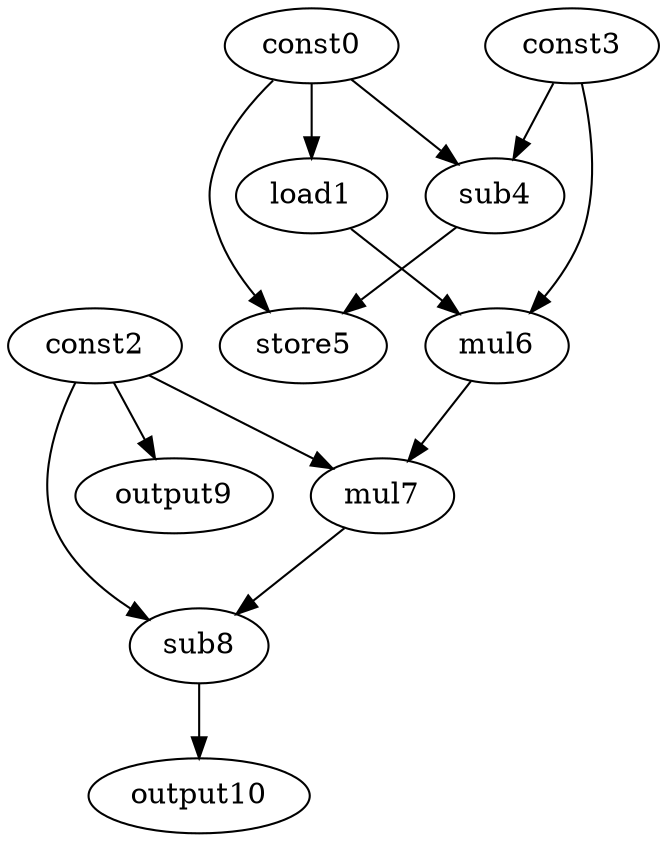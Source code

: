 digraph G { 
const0[opcode=const]; 
load1[opcode=load]; 
const2[opcode=const]; 
const3[opcode=const]; 
sub4[opcode=sub]; 
store5[opcode=store]; 
mul6[opcode=mul]; 
mul7[opcode=mul]; 
sub8[opcode=sub]; 
output9[opcode=output]; 
output10[opcode=output]; 
const0->load1[operand=0];
const0->sub4[operand=0];
const3->sub4[operand=1];
const2->output9[operand=0];
const0->store5[operand=0];
sub4->store5[operand=1];
load1->mul6[operand=0];
const3->mul6[operand=1];
const2->mul7[operand=0];
mul6->mul7[operand=1];
mul7->sub8[operand=0];
const2->sub8[operand=1];
sub8->output10[operand=0];
}
